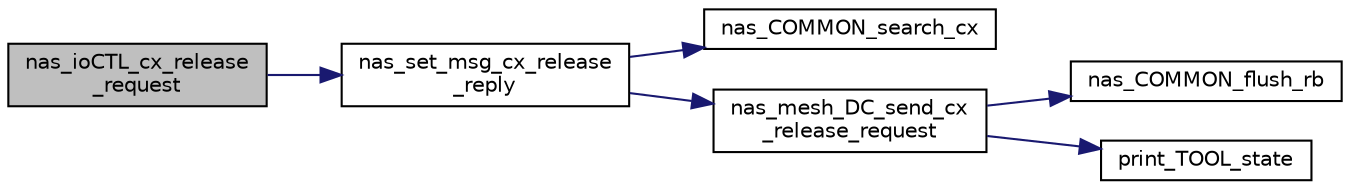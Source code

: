 digraph "nas_ioCTL_cx_release_request"
{
 // LATEX_PDF_SIZE
  edge [fontname="Helvetica",fontsize="10",labelfontname="Helvetica",labelfontsize="10"];
  node [fontname="Helvetica",fontsize="10",shape=record];
  rankdir="LR";
  Node1 [label="nas_ioCTL_cx_release\l_request",height=0.2,width=0.4,color="black", fillcolor="grey75", style="filled", fontcolor="black",tooltip=" "];
  Node1 -> Node2 [color="midnightblue",fontsize="10",style="solid",fontname="Helvetica"];
  Node2 [label="nas_set_msg_cx_release\l_reply",height=0.2,width=0.4,color="black", fillcolor="white", style="filled",URL="$MESH_2ioctl_8c.html#ab832249e5616014ef03c86f2aca14a1f",tooltip=" "];
  Node2 -> Node3 [color="midnightblue",fontsize="10",style="solid",fontname="Helvetica"];
  Node3 [label="nas_COMMON_search_cx",height=0.2,width=0.4,color="black", fillcolor="white", style="filled",URL="$group__em.html#gad7bb91029cc3863a4e08478b275cd892",tooltip="Search for a connection entity based on its index and pointer to nas_priv."];
  Node2 -> Node4 [color="midnightblue",fontsize="10",style="solid",fontname="Helvetica"];
  Node4 [label="nas_mesh_DC_send_cx\l_release_request",height=0.2,width=0.4,color="black", fillcolor="white", style="filled",URL="$group__em.html#gab488572849156bf48d89debd2ba8d824",tooltip=" "];
  Node4 -> Node5 [color="midnightblue",fontsize="10",style="solid",fontname="Helvetica"];
  Node5 [label="nas_COMMON_flush_rb",height=0.2,width=0.4,color="black", fillcolor="white", style="filled",URL="$group__em.html#ga802b88f19ba0e847ccb9b04f0e4d53c3",tooltip="Clear all RB's for a particular connection."];
  Node4 -> Node6 [color="midnightblue",fontsize="10",style="solid",fontname="Helvetica"];
  Node6 [label="print_TOOL_state",height=0.2,width=0.4,color="black", fillcolor="white", style="filled",URL="$group__em.html#gac9efbb65c5d1464c0ec0e9a941140c7b",tooltip=" "];
}
